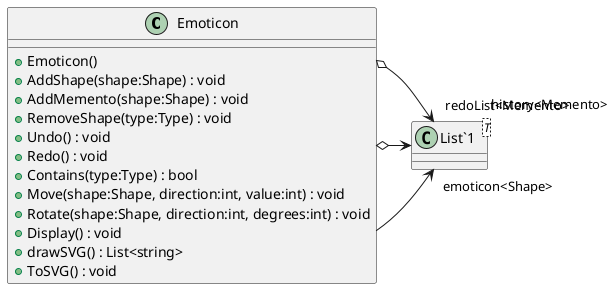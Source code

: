 @startuml
class Emoticon {
    + Emoticon()
    + AddShape(shape:Shape) : void
    + AddMemento(shape:Shape) : void
    + RemoveShape(type:Type) : void
    + Undo() : void
    + Redo() : void
    + Contains(type:Type) : bool
    + Move(shape:Shape, direction:int, value:int) : void
    + Rotate(shape:Shape, direction:int, degrees:int) : void
    + Display() : void
    + drawSVG() : List<string>
    + ToSVG() : void
}
class "List`1"<T> {
}
Emoticon --> "emoticon<Shape>" "List`1"
Emoticon o-> "history<Memento>" "List`1"
Emoticon o-> "redoList<Memento>" "List`1"
@enduml
